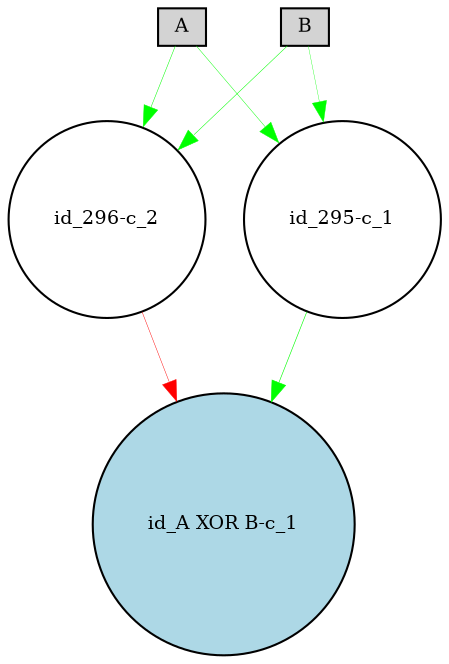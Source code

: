 digraph {
	node [fontsize=9 height=0.2 shape=circle width=0.2]
	A [fillcolor=lightgray shape=box style=filled]
	B [fillcolor=lightgray shape=box style=filled]
	"id_A XOR B-c_1" [fillcolor=lightblue style=filled]
	"id_296-c_2" [fillcolor=white style=filled]
	"id_295-c_1" [fillcolor=white style=filled]
	A -> "id_295-c_1" [color=green penwidth=0.2175020523541337 style=solid]
	A -> "id_296-c_2" [color=green penwidth=0.24158622415300113 style=solid]
	B -> "id_295-c_1" [color=green penwidth=0.16265790647669995 style=solid]
	B -> "id_296-c_2" [color=green penwidth=0.24889209626458345 style=solid]
	"id_295-c_1" -> "id_A XOR B-c_1" [color=green penwidth=0.29054351250996013 style=solid]
	"id_296-c_2" -> "id_A XOR B-c_1" [color=red penwidth=0.21302492826600364 style=solid]
}
